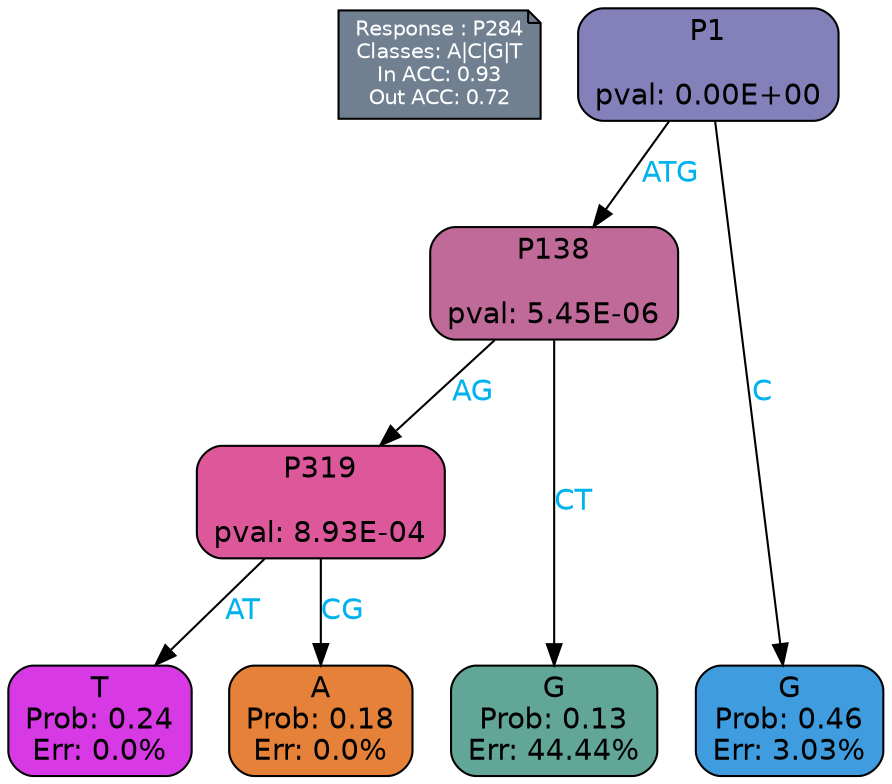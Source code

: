 digraph Tree {
node [shape=box, style="filled, rounded", color="black", fontname=helvetica] ;
graph [ranksep=equally, splines=polylines, bgcolor=transparent, dpi=600] ;
edge [fontname=helvetica] ;
LEGEND [label="Response : P284
Classes: A|C|G|T
In ACC: 0.93
Out ACC: 0.72
",shape=note,align=left,style=filled,fillcolor="slategray",fontcolor="white",fontsize=10];1 [label="P1

pval: 0.00E+00", fillcolor="#8481ba"] ;
2 [label="P138

pval: 5.45E-06", fillcolor="#c06a9a"] ;
3 [label="P319

pval: 8.93E-04", fillcolor="#dd589a"] ;
4 [label="T
Prob: 0.24
Err: 0.0%", fillcolor="#d739e5"] ;
5 [label="A
Prob: 0.18
Err: 0.0%", fillcolor="#e58139"] ;
6 [label="G
Prob: 0.13
Err: 44.44%", fillcolor="#62a698"] ;
7 [label="G
Prob: 0.46
Err: 3.03%", fillcolor="#3e9cdf"] ;
1 -> 2 [label="ATG",fontcolor=deepskyblue2] ;
1 -> 7 [label="C",fontcolor=deepskyblue2] ;
2 -> 3 [label="AG",fontcolor=deepskyblue2] ;
2 -> 6 [label="CT",fontcolor=deepskyblue2] ;
3 -> 4 [label="AT",fontcolor=deepskyblue2] ;
3 -> 5 [label="CG",fontcolor=deepskyblue2] ;
{rank = same; 4;5;6;7;}{rank = same; LEGEND;1;}}
